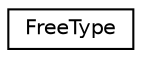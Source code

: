 digraph "Graphical Class Hierarchy"
{
 // LATEX_PDF_SIZE
  edge [fontname="Helvetica",fontsize="10",labelfontname="Helvetica",labelfontsize="10"];
  node [fontname="Helvetica",fontsize="10",shape=record];
  rankdir="LR";
  Node0 [label="FreeType",height=0.2,width=0.4,color="black", fillcolor="white", style="filled",URL="$classFreeType.html",tooltip=" "];
}

